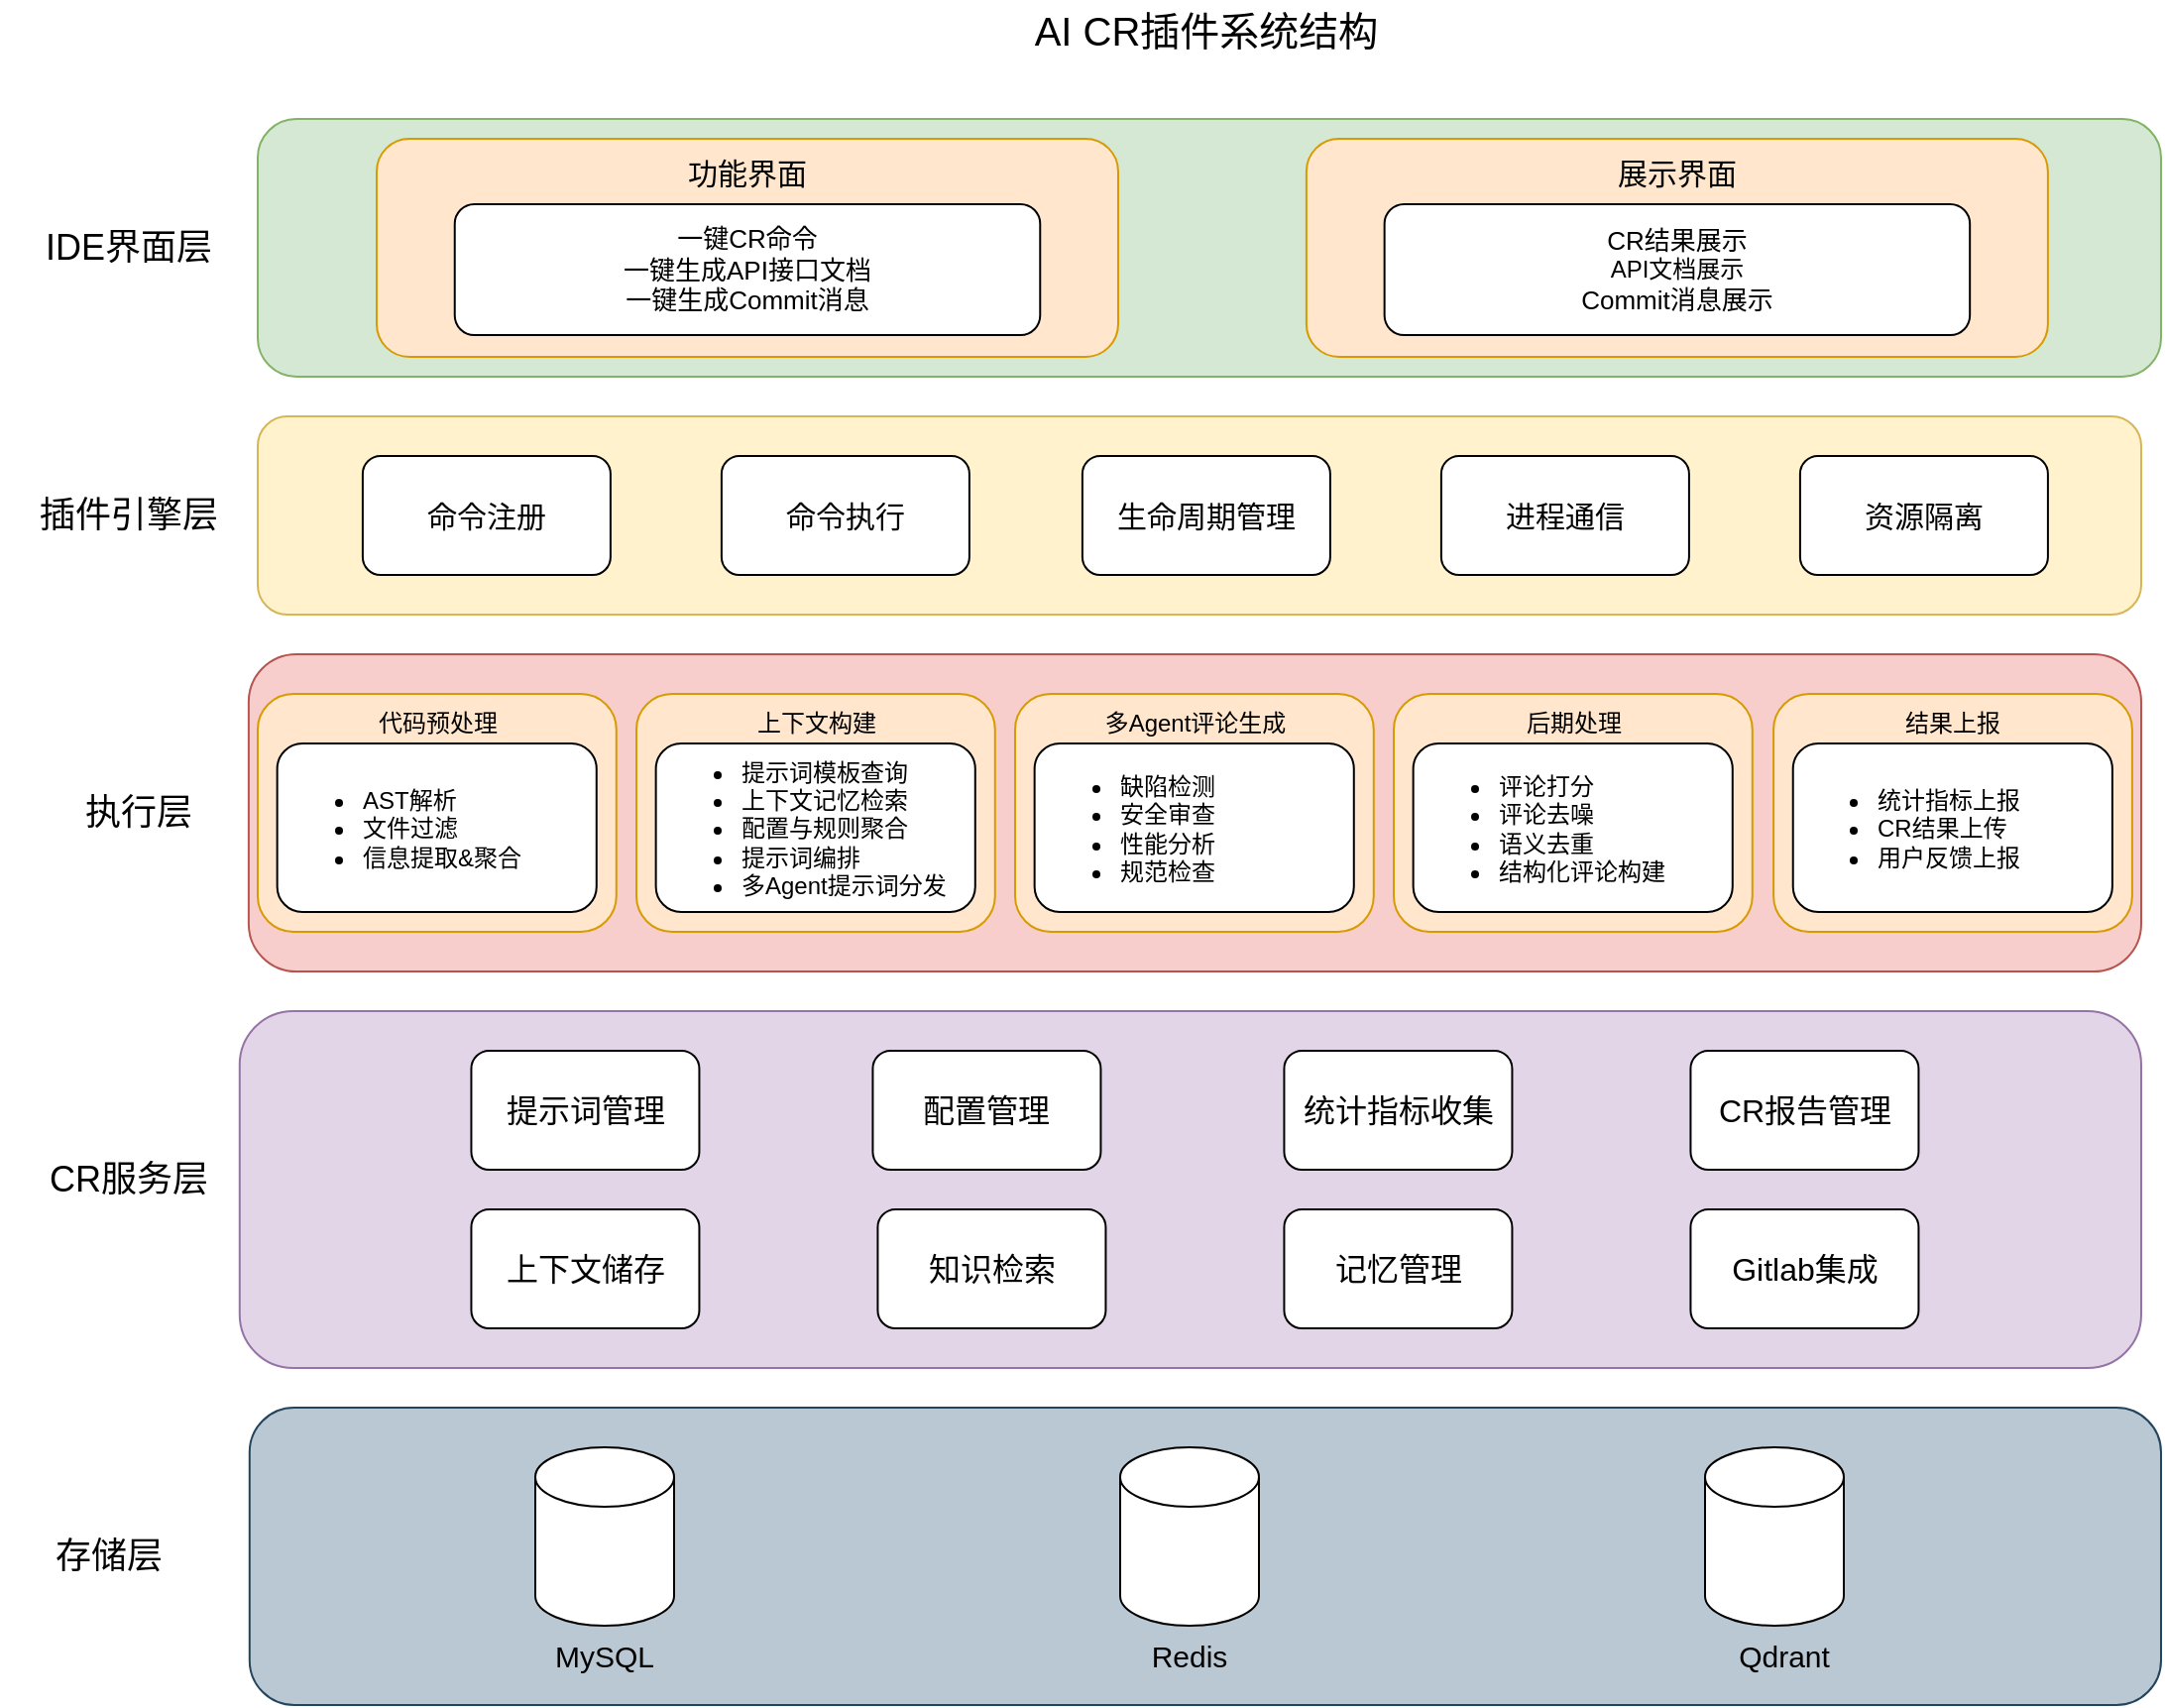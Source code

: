 <mxfile version="28.2.7">
  <diagram name="第 1 页" id="TiEwU2o_6CBf_6s286V7">
    <mxGraphModel dx="2578" dy="1500" grid="1" gridSize="10" guides="1" tooltips="1" connect="1" arrows="1" fold="1" page="1" pageScale="1" pageWidth="827" pageHeight="1169" math="0" shadow="0">
      <root>
        <mxCell id="0" />
        <mxCell id="1" parent="0" />
        <mxCell id="2V7Vef2pyA5BePexuX1w-137" value="" style="rounded=1;whiteSpace=wrap;html=1;fillColor=#f8cecc;strokeColor=#b85450;" vertex="1" parent="1">
          <mxGeometry x="155.44" y="420" width="954.56" height="160" as="geometry" />
        </mxCell>
        <mxCell id="2V7Vef2pyA5BePexuX1w-43" value="&lt;font style=&quot;font-size: 18px;&quot;&gt;插件引擎层&lt;/font&gt;" style="text;html=1;whiteSpace=wrap;strokeColor=none;fillColor=none;align=center;verticalAlign=middle;rounded=0;" vertex="1" parent="1">
          <mxGeometry x="40" y="335" width="110" height="30" as="geometry" />
        </mxCell>
        <mxCell id="2V7Vef2pyA5BePexuX1w-46" value="&lt;font style=&quot;font-size: 18px;&quot;&gt;执行层&lt;/font&gt;" style="text;html=1;whiteSpace=wrap;strokeColor=none;fillColor=none;align=center;verticalAlign=middle;rounded=0;" vertex="1" parent="1">
          <mxGeometry x="45.44" y="485" width="110" height="30" as="geometry" />
        </mxCell>
        <mxCell id="2V7Vef2pyA5BePexuX1w-49" value="&lt;font style=&quot;font-size: 20px;&quot;&gt;AI CR插件系统结构&lt;/font&gt;" style="text;html=1;whiteSpace=wrap;strokeColor=none;fillColor=none;align=center;verticalAlign=middle;rounded=0;" vertex="1" parent="1">
          <mxGeometry x="545.95" y="90" width="185" height="30" as="geometry" />
        </mxCell>
        <mxCell id="2V7Vef2pyA5BePexuX1w-50" value="" style="rounded=1;whiteSpace=wrap;html=1;fillColor=#e1d5e7;strokeColor=#9673a6;" vertex="1" parent="1">
          <mxGeometry x="150.89" y="600" width="959.11" height="180" as="geometry" />
        </mxCell>
        <mxCell id="2V7Vef2pyA5BePexuX1w-51" value="&lt;font style=&quot;font-size: 18px;&quot;&gt;CR服务层&lt;/font&gt;" style="text;html=1;whiteSpace=wrap;strokeColor=none;fillColor=none;align=center;verticalAlign=middle;rounded=0;" vertex="1" parent="1">
          <mxGeometry x="40" y="670" width="110" height="30" as="geometry" />
        </mxCell>
        <mxCell id="2V7Vef2pyA5BePexuX1w-52" value="" style="rounded=1;whiteSpace=wrap;html=1;fillColor=#bac8d3;strokeColor=#23445d;" vertex="1" parent="1">
          <mxGeometry x="155.89" y="800" width="964.11" height="150" as="geometry" />
        </mxCell>
        <mxCell id="2V7Vef2pyA5BePexuX1w-53" value="&lt;font style=&quot;font-size: 18px;&quot;&gt;存储层&lt;/font&gt;" style="text;html=1;whiteSpace=wrap;strokeColor=none;fillColor=none;align=center;verticalAlign=middle;rounded=0;" vertex="1" parent="1">
          <mxGeometry x="30.24" y="860" width="110" height="30" as="geometry" />
        </mxCell>
        <mxCell id="2V7Vef2pyA5BePexuX1w-11" value="&lt;font style=&quot;font-size: 18px;&quot;&gt;IDE界面层&lt;/font&gt;" style="text;html=1;whiteSpace=wrap;strokeColor=none;fillColor=none;align=center;verticalAlign=middle;rounded=0;" vertex="1" parent="1">
          <mxGeometry x="49.75" y="200" width="90.492" height="30" as="geometry" />
        </mxCell>
        <mxCell id="2V7Vef2pyA5BePexuX1w-29" value="" style="rounded=1;whiteSpace=wrap;html=1;fillColor=#fff2cc;strokeColor=#d6b656;" vertex="1" parent="1">
          <mxGeometry x="160" y="300" width="950" height="100" as="geometry" />
        </mxCell>
        <mxCell id="2V7Vef2pyA5BePexuX1w-167" value="" style="group" vertex="1" connectable="0" parent="1">
          <mxGeometry x="300" y="820" width="660" height="120" as="geometry" />
        </mxCell>
        <mxCell id="2V7Vef2pyA5BePexuX1w-57" value="&lt;font style=&quot;font-size: 15px;&quot;&gt;MySQL&lt;/font&gt;" style="text;html=1;whiteSpace=wrap;strokeColor=none;fillColor=none;align=center;verticalAlign=middle;rounded=0;" vertex="1" parent="2V7Vef2pyA5BePexuX1w-167">
          <mxGeometry x="5" y="90" width="60" height="30" as="geometry" />
        </mxCell>
        <mxCell id="2V7Vef2pyA5BePexuX1w-54" value="" style="shape=cylinder3;whiteSpace=wrap;html=1;boundedLbl=1;backgroundOutline=1;size=15;" vertex="1" parent="2V7Vef2pyA5BePexuX1w-167">
          <mxGeometry width="70" height="90" as="geometry" />
        </mxCell>
        <mxCell id="2V7Vef2pyA5BePexuX1w-161" value="" style="shape=cylinder3;whiteSpace=wrap;html=1;boundedLbl=1;backgroundOutline=1;size=15;" vertex="1" parent="2V7Vef2pyA5BePexuX1w-167">
          <mxGeometry x="295" width="70" height="90" as="geometry" />
        </mxCell>
        <mxCell id="2V7Vef2pyA5BePexuX1w-162" value="" style="shape=cylinder3;whiteSpace=wrap;html=1;boundedLbl=1;backgroundOutline=1;size=15;" vertex="1" parent="2V7Vef2pyA5BePexuX1w-167">
          <mxGeometry x="590" width="70" height="90" as="geometry" />
        </mxCell>
        <mxCell id="2V7Vef2pyA5BePexuX1w-164" value="&lt;font style=&quot;font-size: 15px;&quot;&gt;Redis&lt;/font&gt;" style="text;html=1;whiteSpace=wrap;strokeColor=none;fillColor=none;align=center;verticalAlign=middle;rounded=0;" vertex="1" parent="2V7Vef2pyA5BePexuX1w-167">
          <mxGeometry x="300" y="90" width="60" height="30" as="geometry" />
        </mxCell>
        <mxCell id="2V7Vef2pyA5BePexuX1w-165" value="&lt;font style=&quot;font-size: 15px;&quot;&gt;Qdrant&lt;/font&gt;" style="text;html=1;whiteSpace=wrap;strokeColor=none;fillColor=none;align=center;verticalAlign=middle;rounded=0;" vertex="1" parent="2V7Vef2pyA5BePexuX1w-167">
          <mxGeometry x="600" y="90" width="60" height="30" as="geometry" />
        </mxCell>
        <mxCell id="2V7Vef2pyA5BePexuX1w-172" value="" style="group" vertex="1" connectable="0" parent="1">
          <mxGeometry x="267.72" y="620" width="730" height="60" as="geometry" />
        </mxCell>
        <mxCell id="2V7Vef2pyA5BePexuX1w-65" value="&lt;font style=&quot;font-size: 16px;&quot;&gt;提示词管理&lt;/font&gt;" style="rounded=1;whiteSpace=wrap;html=1;" vertex="1" parent="2V7Vef2pyA5BePexuX1w-172">
          <mxGeometry width="115" height="60" as="geometry" />
        </mxCell>
        <mxCell id="2V7Vef2pyA5BePexuX1w-168" value="&lt;font style=&quot;font-size: 16px;&quot;&gt;配置管理&lt;/font&gt;" style="rounded=1;whiteSpace=wrap;html=1;" vertex="1" parent="2V7Vef2pyA5BePexuX1w-172">
          <mxGeometry x="202.5" width="115" height="60" as="geometry" />
        </mxCell>
        <mxCell id="2V7Vef2pyA5BePexuX1w-169" value="&lt;font style=&quot;font-size: 16px;&quot;&gt;统计指标收集&lt;/font&gt;" style="rounded=1;whiteSpace=wrap;html=1;" vertex="1" parent="2V7Vef2pyA5BePexuX1w-172">
          <mxGeometry x="410" width="115" height="60" as="geometry" />
        </mxCell>
        <mxCell id="2V7Vef2pyA5BePexuX1w-170" value="&lt;font style=&quot;font-size: 16px;&quot;&gt;CR报告管理&lt;/font&gt;" style="rounded=1;whiteSpace=wrap;html=1;" vertex="1" parent="2V7Vef2pyA5BePexuX1w-172">
          <mxGeometry x="615" width="115" height="60" as="geometry" />
        </mxCell>
        <mxCell id="2V7Vef2pyA5BePexuX1w-176" value="" style="group" vertex="1" connectable="0" parent="1">
          <mxGeometry x="267.72" y="700" width="730" height="60" as="geometry" />
        </mxCell>
        <mxCell id="2V7Vef2pyA5BePexuX1w-71" value="&lt;font style=&quot;font-size: 16px;&quot;&gt;上下文储存&lt;/font&gt;" style="rounded=1;whiteSpace=wrap;html=1;" vertex="1" parent="2V7Vef2pyA5BePexuX1w-176">
          <mxGeometry width="115" height="60" as="geometry" />
        </mxCell>
        <mxCell id="2V7Vef2pyA5BePexuX1w-173" value="&lt;span style=&quot;font-size: 16px;&quot;&gt;知识检索&lt;/span&gt;" style="rounded=1;whiteSpace=wrap;html=1;" vertex="1" parent="2V7Vef2pyA5BePexuX1w-176">
          <mxGeometry x="205" width="115" height="60" as="geometry" />
        </mxCell>
        <mxCell id="2V7Vef2pyA5BePexuX1w-174" value="&lt;span style=&quot;font-size: 16px;&quot;&gt;记忆管理&lt;/span&gt;" style="rounded=1;whiteSpace=wrap;html=1;" vertex="1" parent="2V7Vef2pyA5BePexuX1w-176">
          <mxGeometry x="410" width="115" height="60" as="geometry" />
        </mxCell>
        <mxCell id="2V7Vef2pyA5BePexuX1w-175" value="&lt;span style=&quot;font-size: 16px;&quot;&gt;Gitlab集成&lt;/span&gt;" style="rounded=1;whiteSpace=wrap;html=1;" vertex="1" parent="2V7Vef2pyA5BePexuX1w-176">
          <mxGeometry x="615" width="115" height="60" as="geometry" />
        </mxCell>
        <mxCell id="2V7Vef2pyA5BePexuX1w-135" value="" style="group" vertex="1" connectable="0" parent="1">
          <mxGeometry x="351" y="440" width="180.89" height="120" as="geometry" />
        </mxCell>
        <mxCell id="2V7Vef2pyA5BePexuX1w-131" value="" style="rounded=1;whiteSpace=wrap;html=1;fillColor=#ffe6cc;strokeColor=#d79b00;" vertex="1" parent="2V7Vef2pyA5BePexuX1w-135">
          <mxGeometry width="180.89" height="120" as="geometry" />
        </mxCell>
        <mxCell id="2V7Vef2pyA5BePexuX1w-132" value="&lt;div&gt;&lt;br&gt;&lt;/div&gt;" style="rounded=1;whiteSpace=wrap;html=1;align=left;" vertex="1" parent="2V7Vef2pyA5BePexuX1w-135">
          <mxGeometry x="9.82" y="25" width="161.07" height="85" as="geometry" />
        </mxCell>
        <mxCell id="2V7Vef2pyA5BePexuX1w-133" value="上下文构建" style="text;html=1;whiteSpace=wrap;strokeColor=none;fillColor=none;align=center;verticalAlign=middle;rounded=0;" vertex="1" parent="2V7Vef2pyA5BePexuX1w-135">
          <mxGeometry x="39.556" width="101.786" height="30" as="geometry" />
        </mxCell>
        <mxCell id="2V7Vef2pyA5BePexuX1w-134" value="&lt;ul&gt;&lt;li&gt;提示词模板查询&lt;/li&gt;&lt;li&gt;&lt;span style=&quot;background-color: transparent; color: light-dark(rgb(0, 0, 0), rgb(255, 255, 255));&quot;&gt;上下文记忆检索&lt;/span&gt;&lt;/li&gt;&lt;li&gt;配置与规则聚合&lt;/li&gt;&lt;li&gt;提示词编排&lt;/li&gt;&lt;li&gt;多Agent提示词分发&lt;/li&gt;&lt;/ul&gt;" style="text;html=1;whiteSpace=wrap;strokeColor=none;fillColor=none;align=left;verticalAlign=middle;rounded=0;" vertex="1" parent="2V7Vef2pyA5BePexuX1w-135">
          <mxGeometry x="10.63" y="27.5" width="159.64" height="80" as="geometry" />
        </mxCell>
        <mxCell id="2V7Vef2pyA5BePexuX1w-138" value="" style="group" vertex="1" connectable="0" parent="1">
          <mxGeometry x="160" y="440" width="180.89" height="120" as="geometry" />
        </mxCell>
        <mxCell id="2V7Vef2pyA5BePexuX1w-139" value="" style="rounded=1;whiteSpace=wrap;html=1;fillColor=#ffe6cc;strokeColor=#d79b00;" vertex="1" parent="2V7Vef2pyA5BePexuX1w-138">
          <mxGeometry width="180.89" height="120" as="geometry" />
        </mxCell>
        <mxCell id="2V7Vef2pyA5BePexuX1w-140" value="&lt;div&gt;&lt;br&gt;&lt;/div&gt;" style="rounded=1;whiteSpace=wrap;html=1;align=left;" vertex="1" parent="2V7Vef2pyA5BePexuX1w-138">
          <mxGeometry x="9.82" y="25" width="161.07" height="85" as="geometry" />
        </mxCell>
        <mxCell id="2V7Vef2pyA5BePexuX1w-141" value="代码预处理" style="text;html=1;whiteSpace=wrap;strokeColor=none;fillColor=none;align=center;verticalAlign=middle;rounded=0;" vertex="1" parent="2V7Vef2pyA5BePexuX1w-138">
          <mxGeometry x="39.556" width="101.786" height="30" as="geometry" />
        </mxCell>
        <mxCell id="2V7Vef2pyA5BePexuX1w-142" value="&lt;ul&gt;&lt;li&gt;AST解析&lt;/li&gt;&lt;li&gt;文件过滤&lt;/li&gt;&lt;li&gt;信息提取&amp;amp;聚合&lt;/li&gt;&lt;/ul&gt;" style="text;html=1;whiteSpace=wrap;strokeColor=none;fillColor=none;align=left;verticalAlign=middle;rounded=0;" vertex="1" parent="2V7Vef2pyA5BePexuX1w-138">
          <mxGeometry x="10.63" y="27.5" width="159.64" height="80" as="geometry" />
        </mxCell>
        <mxCell id="2V7Vef2pyA5BePexuX1w-143" value="" style="group" vertex="1" connectable="0" parent="1">
          <mxGeometry x="542" y="440" width="180.89" height="120" as="geometry" />
        </mxCell>
        <mxCell id="2V7Vef2pyA5BePexuX1w-144" value="" style="rounded=1;whiteSpace=wrap;html=1;fillColor=#ffe6cc;strokeColor=#d79b00;" vertex="1" parent="2V7Vef2pyA5BePexuX1w-143">
          <mxGeometry width="180.89" height="120" as="geometry" />
        </mxCell>
        <mxCell id="2V7Vef2pyA5BePexuX1w-145" value="&lt;div&gt;&lt;br&gt;&lt;/div&gt;" style="rounded=1;whiteSpace=wrap;html=1;align=left;" vertex="1" parent="2V7Vef2pyA5BePexuX1w-143">
          <mxGeometry x="9.82" y="25" width="161.07" height="85" as="geometry" />
        </mxCell>
        <mxCell id="2V7Vef2pyA5BePexuX1w-146" value="多Agent评论生成" style="text;html=1;whiteSpace=wrap;strokeColor=none;fillColor=none;align=center;verticalAlign=middle;rounded=0;" vertex="1" parent="2V7Vef2pyA5BePexuX1w-143">
          <mxGeometry x="39.556" width="101.786" height="30" as="geometry" />
        </mxCell>
        <mxCell id="2V7Vef2pyA5BePexuX1w-147" value="&lt;ul&gt;&lt;li&gt;缺陷检测&lt;/li&gt;&lt;li&gt;安全审查&lt;/li&gt;&lt;li&gt;性能分析&lt;/li&gt;&lt;li&gt;规范检查&lt;/li&gt;&lt;/ul&gt;" style="text;html=1;whiteSpace=wrap;strokeColor=none;fillColor=none;align=left;verticalAlign=middle;rounded=0;" vertex="1" parent="2V7Vef2pyA5BePexuX1w-143">
          <mxGeometry x="10.63" y="27.5" width="159.64" height="80" as="geometry" />
        </mxCell>
        <mxCell id="2V7Vef2pyA5BePexuX1w-153" value="" style="group" vertex="1" connectable="0" parent="1">
          <mxGeometry x="924.55" y="440" width="180.89" height="120" as="geometry" />
        </mxCell>
        <mxCell id="2V7Vef2pyA5BePexuX1w-154" value="" style="rounded=1;whiteSpace=wrap;html=1;fillColor=#ffe6cc;strokeColor=#d79b00;" vertex="1" parent="2V7Vef2pyA5BePexuX1w-153">
          <mxGeometry width="180.89" height="120" as="geometry" />
        </mxCell>
        <mxCell id="2V7Vef2pyA5BePexuX1w-155" value="&lt;div&gt;&lt;br&gt;&lt;/div&gt;" style="rounded=1;whiteSpace=wrap;html=1;align=left;" vertex="1" parent="2V7Vef2pyA5BePexuX1w-153">
          <mxGeometry x="9.82" y="25" width="161.07" height="85" as="geometry" />
        </mxCell>
        <mxCell id="2V7Vef2pyA5BePexuX1w-156" value="结果上报" style="text;html=1;whiteSpace=wrap;strokeColor=none;fillColor=none;align=center;verticalAlign=middle;rounded=0;" vertex="1" parent="2V7Vef2pyA5BePexuX1w-153">
          <mxGeometry x="39.556" width="101.786" height="30" as="geometry" />
        </mxCell>
        <mxCell id="2V7Vef2pyA5BePexuX1w-157" value="&lt;ul&gt;&lt;li&gt;统计指标上报&lt;/li&gt;&lt;li&gt;CR结果上传&lt;/li&gt;&lt;li&gt;用户反馈上报&lt;/li&gt;&lt;/ul&gt;" style="text;html=1;whiteSpace=wrap;strokeColor=none;fillColor=none;align=left;verticalAlign=middle;rounded=0;" vertex="1" parent="2V7Vef2pyA5BePexuX1w-153">
          <mxGeometry x="10.63" y="27.5" width="159.64" height="80" as="geometry" />
        </mxCell>
        <mxCell id="2V7Vef2pyA5BePexuX1w-178" value="" style="group" vertex="1" connectable="0" parent="1">
          <mxGeometry x="733" y="440" width="180.89" height="120" as="geometry" />
        </mxCell>
        <mxCell id="2V7Vef2pyA5BePexuX1w-149" value="" style="rounded=1;whiteSpace=wrap;html=1;fillColor=#ffe6cc;strokeColor=#d79b00;" vertex="1" parent="2V7Vef2pyA5BePexuX1w-178">
          <mxGeometry width="180.89" height="120" as="geometry" />
        </mxCell>
        <mxCell id="2V7Vef2pyA5BePexuX1w-150" value="&lt;div&gt;&lt;br&gt;&lt;/div&gt;" style="rounded=1;whiteSpace=wrap;html=1;align=left;" vertex="1" parent="2V7Vef2pyA5BePexuX1w-178">
          <mxGeometry x="9.82" y="25" width="161.07" height="85" as="geometry" />
        </mxCell>
        <mxCell id="2V7Vef2pyA5BePexuX1w-151" value="后期处理" style="text;html=1;whiteSpace=wrap;strokeColor=none;fillColor=none;align=center;verticalAlign=middle;rounded=0;" vertex="1" parent="2V7Vef2pyA5BePexuX1w-178">
          <mxGeometry x="39.556" width="101.786" height="30" as="geometry" />
        </mxCell>
        <mxCell id="2V7Vef2pyA5BePexuX1w-152" value="&lt;ul&gt;&lt;li&gt;评论打分&lt;/li&gt;&lt;li&gt;评论去噪&lt;/li&gt;&lt;li&gt;语义去重&lt;/li&gt;&lt;li&gt;结构化评论构建&lt;/li&gt;&lt;/ul&gt;" style="text;html=1;whiteSpace=wrap;strokeColor=none;fillColor=none;align=left;verticalAlign=middle;rounded=0;" vertex="1" parent="2V7Vef2pyA5BePexuX1w-178">
          <mxGeometry x="10.63" y="27.5" width="159.64" height="80" as="geometry" />
        </mxCell>
        <mxCell id="2V7Vef2pyA5BePexuX1w-97" value="&lt;font style=&quot;font-size: 15px;&quot;&gt;命令执行&lt;/font&gt;" style="rounded=1;whiteSpace=wrap;html=1;" vertex="1" parent="1">
          <mxGeometry x="393.95" y="320" width="125" height="60" as="geometry" />
        </mxCell>
        <mxCell id="2V7Vef2pyA5BePexuX1w-98" value="&lt;font style=&quot;font-size: 15px;&quot;&gt;命令注册&lt;/font&gt;" style="rounded=1;whiteSpace=wrap;html=1;" vertex="1" parent="1">
          <mxGeometry x="212.95" y="320" width="125" height="60" as="geometry" />
        </mxCell>
        <mxCell id="2V7Vef2pyA5BePexuX1w-99" value="&lt;font style=&quot;font-size: 15px;&quot;&gt;生命周期管理&lt;/font&gt;" style="rounded=1;whiteSpace=wrap;html=1;" vertex="1" parent="1">
          <mxGeometry x="575.95" y="320" width="125" height="60" as="geometry" />
        </mxCell>
        <mxCell id="2V7Vef2pyA5BePexuX1w-100" value="&lt;font style=&quot;font-size: 15px;&quot;&gt;进程通信&lt;/font&gt;" style="rounded=1;whiteSpace=wrap;html=1;" vertex="1" parent="1">
          <mxGeometry x="756.95" y="320" width="125" height="60" as="geometry" />
        </mxCell>
        <mxCell id="2V7Vef2pyA5BePexuX1w-101" value="&lt;font style=&quot;font-size: 15px;&quot;&gt;资源隔离&lt;/font&gt;" style="rounded=1;whiteSpace=wrap;html=1;" vertex="1" parent="1">
          <mxGeometry x="937.95" y="320" width="125" height="60" as="geometry" />
        </mxCell>
        <mxCell id="2V7Vef2pyA5BePexuX1w-10" value="" style="rounded=1;whiteSpace=wrap;html=1;fillColor=#d5e8d4;strokeColor=#82b366;" vertex="1" parent="1">
          <mxGeometry x="160" y="150" width="960" height="130" as="geometry" />
        </mxCell>
        <mxCell id="2V7Vef2pyA5BePexuX1w-21" value="" style="group" vertex="1" connectable="0" parent="1">
          <mxGeometry x="220" y="160" width="374" height="110" as="geometry" />
        </mxCell>
        <mxCell id="2V7Vef2pyA5BePexuX1w-12" value="" style="rounded=1;whiteSpace=wrap;html=1;fillColor=#ffe6cc;strokeColor=#d79b00;" vertex="1" parent="2V7Vef2pyA5BePexuX1w-21">
          <mxGeometry width="374" height="110.0" as="geometry" />
        </mxCell>
        <mxCell id="2V7Vef2pyA5BePexuX1w-13" value="&lt;font style=&quot;font-size: 15px;&quot;&gt;功能界面&lt;/font&gt;" style="text;html=1;whiteSpace=wrap;strokeColor=none;fillColor=none;align=center;verticalAlign=middle;rounded=0;" vertex="1" parent="2V7Vef2pyA5BePexuX1w-21">
          <mxGeometry x="118.105" width="137.789" height="33" as="geometry" />
        </mxCell>
        <mxCell id="2V7Vef2pyA5BePexuX1w-19" value="" style="rounded=1;whiteSpace=wrap;html=1;" vertex="1" parent="2V7Vef2pyA5BePexuX1w-21">
          <mxGeometry x="39.368" y="33" width="295.263" height="66" as="geometry" />
        </mxCell>
        <mxCell id="2V7Vef2pyA5BePexuX1w-20" value="&lt;span style=&quot;font-size: 13px; background-color: transparent; color: light-dark(rgb(0, 0, 0), rgb(255, 255, 255));&quot;&gt;一键CR命令&lt;/span&gt;&lt;br&gt;&lt;span style=&quot;font-size: 13px; background-color: transparent; color: light-dark(rgb(0, 0, 0), rgb(255, 255, 255));&quot;&gt;一键生成API接口文档&lt;/span&gt;&lt;br&gt;&lt;span style=&quot;font-size: 13px; background-color: transparent; color: light-dark(rgb(0, 0, 0), rgb(255, 255, 255));&quot;&gt;一键生成Commit消息&lt;/span&gt;" style="text;html=1;whiteSpace=wrap;strokeColor=none;fillColor=none;align=center;verticalAlign=middle;rounded=0;" vertex="1" parent="2V7Vef2pyA5BePexuX1w-21">
          <mxGeometry x="-0.001" y="33" width="374" height="66" as="geometry" />
        </mxCell>
        <mxCell id="2V7Vef2pyA5BePexuX1w-22" value="" style="group" vertex="1" connectable="0" parent="1">
          <mxGeometry x="688.95" y="160" width="374" height="110" as="geometry" />
        </mxCell>
        <mxCell id="2V7Vef2pyA5BePexuX1w-23" value="" style="rounded=1;whiteSpace=wrap;html=1;fillColor=#ffe6cc;strokeColor=#d79b00;" vertex="1" parent="2V7Vef2pyA5BePexuX1w-22">
          <mxGeometry width="374.0" height="110.0" as="geometry" />
        </mxCell>
        <mxCell id="2V7Vef2pyA5BePexuX1w-24" value="&lt;font style=&quot;font-size: 15px;&quot;&gt;展示界面&lt;/font&gt;" style="text;html=1;whiteSpace=wrap;strokeColor=none;fillColor=none;align=center;verticalAlign=middle;rounded=0;" vertex="1" parent="2V7Vef2pyA5BePexuX1w-22">
          <mxGeometry x="118.105" width="137.789" height="33" as="geometry" />
        </mxCell>
        <mxCell id="2V7Vef2pyA5BePexuX1w-25" value="" style="rounded=1;whiteSpace=wrap;html=1;" vertex="1" parent="2V7Vef2pyA5BePexuX1w-22">
          <mxGeometry x="39.368" y="33" width="295.263" height="66" as="geometry" />
        </mxCell>
        <mxCell id="2V7Vef2pyA5BePexuX1w-27" value="&lt;span style=&quot;background-color: transparent; color: light-dark(rgb(0, 0, 0), rgb(255, 255, 255)); font-size: 13px;&quot;&gt;CR结果展示&lt;/span&gt;&lt;div&gt;&lt;span style=&quot;background-color: transparent; color: light-dark(rgb(0, 0, 0), rgb(255, 255, 255));&quot;&gt;API文档展示&lt;/span&gt;&lt;br&gt;&lt;span style=&quot;font-size: 13px; background-color: transparent; color: light-dark(rgb(0, 0, 0), rgb(255, 255, 255));&quot;&gt;Commit消息展示&lt;/span&gt;&lt;/div&gt;" style="text;html=1;whiteSpace=wrap;strokeColor=none;fillColor=none;align=center;verticalAlign=middle;rounded=0;" vertex="1" parent="2V7Vef2pyA5BePexuX1w-22">
          <mxGeometry y="33" width="374.0" height="66" as="geometry" />
        </mxCell>
      </root>
    </mxGraphModel>
  </diagram>
</mxfile>
